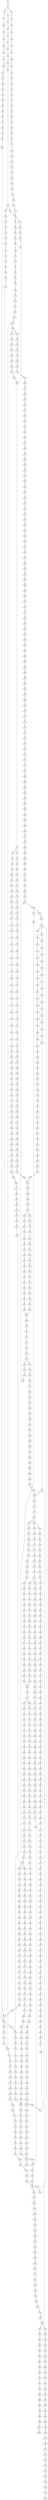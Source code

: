 strict digraph  {
	S0 -> S1 [ label = G ];
	S1 -> S2 [ label = T ];
	S1 -> S3 [ label = C ];
	S1 -> S4 [ label = G ];
	S2 -> S5 [ label = G ];
	S3 -> S6 [ label = G ];
	S4 -> S7 [ label = G ];
	S5 -> S8 [ label = C ];
	S6 -> S9 [ label = C ];
	S7 -> S10 [ label = C ];
	S8 -> S11 [ label = G ];
	S9 -> S12 [ label = G ];
	S10 -> S13 [ label = T ];
	S11 -> S14 [ label = T ];
	S12 -> S15 [ label = T ];
	S13 -> S16 [ label = T ];
	S14 -> S17 [ label = C ];
	S15 -> S18 [ label = C ];
	S16 -> S19 [ label = C ];
	S17 -> S20 [ label = G ];
	S18 -> S21 [ label = G ];
	S19 -> S22 [ label = G ];
	S20 -> S23 [ label = A ];
	S21 -> S24 [ label = T ];
	S22 -> S25 [ label = A ];
	S23 -> S26 [ label = A ];
	S24 -> S27 [ label = G ];
	S25 -> S28 [ label = A ];
	S26 -> S29 [ label = C ];
	S27 -> S30 [ label = C ];
	S28 -> S31 [ label = C ];
	S29 -> S32 [ label = C ];
	S29 -> S33 [ label = A ];
	S30 -> S34 [ label = A ];
	S31 -> S35 [ label = A ];
	S32 -> S36 [ label = T ];
	S33 -> S37 [ label = C ];
	S34 -> S38 [ label = T ];
	S35 -> S39 [ label = C ];
	S36 -> S40 [ label = T ];
	S36 -> S41 [ label = G ];
	S37 -> S42 [ label = C ];
	S38 -> S43 [ label = C ];
	S39 -> S44 [ label = G ];
	S40 -> S45 [ label = C ];
	S41 -> S46 [ label = T ];
	S42 -> S47 [ label = C ];
	S43 -> S48 [ label = C ];
	S44 -> S49 [ label = C ];
	S45 -> S50 [ label = G ];
	S46 -> S51 [ label = C ];
	S47 -> S52 [ label = G ];
	S48 -> S53 [ label = G ];
	S49 -> S54 [ label = G ];
	S50 -> S55 [ label = T ];
	S51 -> S56 [ label = G ];
	S52 -> S57 [ label = T ];
	S53 -> S58 [ label = C ];
	S54 -> S59 [ label = C ];
	S55 -> S60 [ label = A ];
	S56 -> S61 [ label = C ];
	S57 -> S62 [ label = A ];
	S58 -> S63 [ label = A ];
	S59 -> S64 [ label = A ];
	S60 -> S65 [ label = C ];
	S61 -> S66 [ label = G ];
	S62 -> S67 [ label = C ];
	S63 -> S68 [ label = C ];
	S64 -> S69 [ label = C ];
	S65 -> S70 [ label = T ];
	S66 -> S71 [ label = C ];
	S67 -> S72 [ label = G ];
	S68 -> S73 [ label = G ];
	S69 -> S74 [ label = G ];
	S70 -> S75 [ label = T ];
	S71 -> S76 [ label = G ];
	S71 -> S77 [ label = A ];
	S72 -> S78 [ label = T ];
	S73 -> S79 [ label = T ];
	S74 -> S80 [ label = T ];
	S75 -> S81 [ label = C ];
	S76 -> S82 [ label = A ];
	S77 -> S83 [ label = A ];
	S78 -> S84 [ label = C ];
	S79 -> S85 [ label = C ];
	S80 -> S86 [ label = C ];
	S81 -> S87 [ label = A ];
	S82 -> S88 [ label = G ];
	S83 -> S89 [ label = C ];
	S84 -> S90 [ label = C ];
	S85 -> S91 [ label = G ];
	S86 -> S92 [ label = C ];
	S87 -> S93 [ label = A ];
	S88 -> S94 [ label = C ];
	S89 -> S95 [ label = C ];
	S90 -> S96 [ label = A ];
	S91 -> S97 [ label = A ];
	S92 -> S98 [ label = A ];
	S93 -> S99 [ label = G ];
	S94 -> S100 [ label = A ];
	S95 -> S101 [ label = C ];
	S96 -> S102 [ label = G ];
	S97 -> S103 [ label = G ];
	S98 -> S104 [ label = G ];
	S99 -> S105 [ label = C ];
	S100 -> S106 [ label = G ];
	S101 -> S107 [ label = G ];
	S102 -> S108 [ label = C ];
	S103 -> S109 [ label = C ];
	S104 -> S108 [ label = C ];
	S105 -> S110 [ label = G ];
	S106 -> S111 [ label = T ];
	S107 -> S112 [ label = T ];
	S108 -> S113 [ label = T ];
	S108 -> S114 [ label = G ];
	S109 -> S115 [ label = G ];
	S110 -> S116 [ label = A ];
	S111 -> S117 [ label = G ];
	S112 -> S118 [ label = A ];
	S113 -> S119 [ label = T ];
	S114 -> S120 [ label = A ];
	S115 -> S121 [ label = A ];
	S116 -> S122 [ label = G ];
	S117 -> S123 [ label = C ];
	S118 -> S124 [ label = C ];
	S119 -> S125 [ label = C ];
	S120 -> S126 [ label = G ];
	S121 -> S127 [ label = G ];
	S122 -> S128 [ label = T ];
	S123 -> S129 [ label = A ];
	S124 -> S130 [ label = A ];
	S125 -> S131 [ label = A ];
	S126 -> S132 [ label = T ];
	S127 -> S133 [ label = T ];
	S128 -> S134 [ label = C ];
	S129 -> S135 [ label = A ];
	S130 -> S136 [ label = G ];
	S131 -> S137 [ label = C ];
	S132 -> S138 [ label = C ];
	S133 -> S139 [ label = C ];
	S134 -> S140 [ label = C ];
	S135 -> S141 [ label = C ];
	S136 -> S142 [ label = C ];
	S137 -> S143 [ label = G ];
	S138 -> S140 [ label = C ];
	S138 -> S144 [ label = T ];
	S139 -> S145 [ label = G ];
	S140 -> S146 [ label = C ];
	S141 -> S147 [ label = A ];
	S142 -> S148 [ label = A ];
	S143 -> S149 [ label = C ];
	S144 -> S150 [ label = C ];
	S145 -> S151 [ label = A ];
	S146 -> S152 [ label = T ];
	S146 -> S153 [ label = G ];
	S147 -> S154 [ label = G ];
	S148 -> S155 [ label = G ];
	S149 -> S156 [ label = C ];
	S150 -> S157 [ label = G ];
	S151 -> S158 [ label = A ];
	S152 -> S159 [ label = C ];
	S153 -> S160 [ label = C ];
	S154 -> S161 [ label = C ];
	S155 -> S162 [ label = G ];
	S156 -> S163 [ label = C ];
	S157 -> S164 [ label = T ];
	S158 -> S165 [ label = C ];
	S159 -> S166 [ label = C ];
	S160 -> S167 [ label = C ];
	S161 -> S168 [ label = T ];
	S162 -> S169 [ label = T ];
	S163 -> S170 [ label = T ];
	S164 -> S171 [ label = C ];
	S165 -> S172 [ label = C ];
	S166 -> S173 [ label = G ];
	S167 -> S174 [ label = T ];
	S168 -> S175 [ label = A ];
	S169 -> S176 [ label = G ];
	S170 -> S177 [ label = T ];
	S171 -> S178 [ label = T ];
	S172 -> S36 [ label = T ];
	S173 -> S179 [ label = G ];
	S174 -> S180 [ label = G ];
	S175 -> S181 [ label = C ];
	S176 -> S182 [ label = C ];
	S177 -> S183 [ label = C ];
	S178 -> S184 [ label = G ];
	S179 -> S185 [ label = T ];
	S180 -> S186 [ label = T ];
	S181 -> S187 [ label = G ];
	S182 -> S188 [ label = A ];
	S183 -> S189 [ label = A ];
	S184 -> S190 [ label = T ];
	S185 -> S191 [ label = C ];
	S186 -> S192 [ label = C ];
	S187 -> S193 [ label = A ];
	S188 -> S194 [ label = C ];
	S189 -> S195 [ label = T ];
	S190 -> S196 [ label = T ];
	S191 -> S197 [ label = T ];
	S192 -> S198 [ label = G ];
	S193 -> S199 [ label = G ];
	S194 -> S200 [ label = G ];
	S195 -> S201 [ label = C ];
	S196 -> S202 [ label = C ];
	S197 -> S203 [ label = G ];
	S198 -> S204 [ label = C ];
	S199 -> S205 [ label = A ];
	S200 -> S206 [ label = C ];
	S201 -> S207 [ label = C ];
	S202 -> S208 [ label = C ];
	S203 -> S209 [ label = G ];
	S204 -> S66 [ label = G ];
	S205 -> S210 [ label = A ];
	S206 -> S211 [ label = G ];
	S207 -> S212 [ label = A ];
	S208 -> S213 [ label = G ];
	S209 -> S214 [ label = A ];
	S210 -> S215 [ label = C ];
	S211 -> S216 [ label = G ];
	S212 -> S217 [ label = G ];
	S213 -> S218 [ label = T ];
	S214 -> S219 [ label = G ];
	S215 -> S220 [ label = T ];
	S216 -> S221 [ label = T ];
	S217 -> S222 [ label = A ];
	S218 -> S223 [ label = G ];
	S219 -> S224 [ label = G ];
	S220 -> S225 [ label = G ];
	S221 -> S226 [ label = G ];
	S222 -> S227 [ label = A ];
	S223 -> S228 [ label = G ];
	S224 -> S229 [ label = G ];
	S225 -> S230 [ label = G ];
	S226 -> S231 [ label = C ];
	S227 -> S232 [ label = C ];
	S228 -> S233 [ label = C ];
	S229 -> S234 [ label = T ];
	S230 -> S235 [ label = C ];
	S231 -> S236 [ label = C ];
	S232 -> S237 [ label = C ];
	S233 -> S238 [ label = C ];
	S234 -> S239 [ label = G ];
	S235 -> S240 [ label = G ];
	S236 -> S241 [ label = G ];
	S237 -> S242 [ label = A ];
	S237 -> S243 [ label = G ];
	S238 -> S244 [ label = C ];
	S239 -> S245 [ label = T ];
	S240 -> S246 [ label = C ];
	S241 -> S247 [ label = C ];
	S242 -> S248 [ label = G ];
	S242 -> S249 [ label = C ];
	S243 -> S250 [ label = G ];
	S244 -> S251 [ label = G ];
	S245 -> S252 [ label = T ];
	S246 -> S253 [ label = A ];
	S247 -> S254 [ label = A ];
	S248 -> S255 [ label = A ];
	S249 -> S256 [ label = C ];
	S250 -> S257 [ label = A ];
	S251 -> S258 [ label = T ];
	S252 -> S259 [ label = C ];
	S253 -> S260 [ label = G ];
	S254 -> S261 [ label = A ];
	S255 -> S262 [ label = C ];
	S256 -> S263 [ label = A ];
	S257 -> S264 [ label = C ];
	S258 -> S265 [ label = C ];
	S259 -> S266 [ label = C ];
	S260 -> S267 [ label = C ];
	S261 -> S268 [ label = C ];
	S262 -> S269 [ label = T ];
	S263 -> S270 [ label = C ];
	S264 -> S271 [ label = G ];
	S265 -> S272 [ label = C ];
	S266 -> S273 [ label = A ];
	S267 -> S274 [ label = G ];
	S268 -> S275 [ label = C ];
	S269 -> S276 [ label = C ];
	S270 -> S277 [ label = C ];
	S271 -> S278 [ label = C ];
	S272 -> S279 [ label = A ];
	S273 -> S280 [ label = G ];
	S274 -> S281 [ label = G ];
	S275 -> S282 [ label = A ];
	S276 -> S283 [ label = C ];
	S277 -> S284 [ label = C ];
	S278 -> S285 [ label = C ];
	S279 -> S286 [ label = G ];
	S280 -> S287 [ label = C ];
	S281 -> S288 [ label = G ];
	S282 -> S289 [ label = G ];
	S283 -> S290 [ label = C ];
	S284 -> S291 [ label = C ];
	S285 -> S292 [ label = C ];
	S286 -> S293 [ label = T ];
	S287 -> S294 [ label = A ];
	S288 -> S295 [ label = T ];
	S289 -> S296 [ label = T ];
	S290 -> S297 [ label = A ];
	S291 -> S298 [ label = T ];
	S292 -> S299 [ label = A ];
	S293 -> S300 [ label = A ];
	S294 -> S301 [ label = G ];
	S295 -> S302 [ label = G ];
	S296 -> S303 [ label = C ];
	S297 -> S304 [ label = T ];
	S298 -> S305 [ label = T ];
	S299 -> S306 [ label = T ];
	S300 -> S307 [ label = G ];
	S301 -> S308 [ label = A ];
	S302 -> S309 [ label = C ];
	S303 -> S310 [ label = G ];
	S304 -> S311 [ label = C ];
	S305 -> S312 [ label = C ];
	S306 -> S313 [ label = C ];
	S307 -> S314 [ label = G ];
	S307 -> S315 [ label = C ];
	S308 -> S316 [ label = T ];
	S309 -> S317 [ label = C ];
	S310 -> S318 [ label = C ];
	S311 -> S319 [ label = T ];
	S312 -> S320 [ label = C ];
	S312 -> S321 [ label = G ];
	S313 -> S322 [ label = G ];
	S314 -> S323 [ label = G ];
	S315 -> S324 [ label = T ];
	S316 -> S325 [ label = A ];
	S317 -> S326 [ label = G ];
	S318 -> S327 [ label = G ];
	S319 -> S328 [ label = G ];
	S320 -> S329 [ label = T ];
	S321 -> S330 [ label = A ];
	S322 -> S331 [ label = T ];
	S323 -> S332 [ label = T ];
	S324 -> S333 [ label = C ];
	S325 -> S334 [ label = A ];
	S326 -> S335 [ label = C ];
	S327 -> S336 [ label = C ];
	S328 -> S337 [ label = C ];
	S329 -> S338 [ label = G ];
	S330 -> S339 [ label = T ];
	S331 -> S340 [ label = C ];
	S332 -> S341 [ label = C ];
	S333 -> S342 [ label = C ];
	S334 -> S343 [ label = A ];
	S335 -> S344 [ label = C ];
	S336 -> S345 [ label = A ];
	S337 -> S346 [ label = C ];
	S338 -> S347 [ label = T ];
	S339 -> S348 [ label = C ];
	S340 -> S349 [ label = C ];
	S341 -> S350 [ label = A ];
	S342 -> S351 [ label = A ];
	S343 -> S352 [ label = A ];
	S344 -> S353 [ label = G ];
	S345 -> S354 [ label = G ];
	S346 -> S355 [ label = A ];
	S347 -> S356 [ label = C ];
	S348 -> S357 [ label = G ];
	S349 -> S358 [ label = T ];
	S350 -> S359 [ label = C ];
	S351 -> S360 [ label = C ];
	S352 -> S361 [ label = A ];
	S353 -> S362 [ label = G ];
	S354 -> S363 [ label = C ];
	S355 -> S364 [ label = G ];
	S356 -> S365 [ label = C ];
	S357 -> S366 [ label = T ];
	S358 -> S367 [ label = C ];
	S359 -> S368 [ label = T ];
	S360 -> S369 [ label = C ];
	S361 -> S370 [ label = C ];
	S362 -> S371 [ label = T ];
	S363 -> S372 [ label = C ];
	S364 -> S373 [ label = T ];
	S365 -> S374 [ label = T ];
	S366 -> S375 [ label = T ];
	S367 -> S376 [ label = T ];
	S368 -> S377 [ label = C ];
	S369 -> S378 [ label = G ];
	S370 -> S379 [ label = T ];
	S371 -> S380 [ label = G ];
	S372 -> S381 [ label = G ];
	S373 -> S382 [ label = C ];
	S374 -> S383 [ label = T ];
	S375 -> S384 [ label = T ];
	S376 -> S385 [ label = T ];
	S377 -> S386 [ label = G ];
	S378 -> S387 [ label = G ];
	S379 -> S388 [ label = T ];
	S380 -> S389 [ label = G ];
	S381 -> S390 [ label = G ];
	S382 -> S391 [ label = G ];
	S383 -> S392 [ label = G ];
	S384 -> S393 [ label = G ];
	S385 -> S394 [ label = C ];
	S386 -> S395 [ label = C ];
	S387 -> S396 [ label = A ];
	S388 -> S397 [ label = T ];
	S389 -> S398 [ label = T ];
	S390 -> S399 [ label = T ];
	S391 -> S400 [ label = T ];
	S392 -> S401 [ label = T ];
	S393 -> S402 [ label = T ];
	S394 -> S403 [ label = T ];
	S395 -> S404 [ label = T ];
	S396 -> S405 [ label = C ];
	S397 -> S406 [ label = G ];
	S398 -> S407 [ label = G ];
	S399 -> S408 [ label = G ];
	S400 -> S409 [ label = A ];
	S401 -> S410 [ label = A ];
	S402 -> S411 [ label = A ];
	S403 -> S412 [ label = C ];
	S404 -> S413 [ label = T ];
	S405 -> S414 [ label = G ];
	S406 -> S415 [ label = C ];
	S407 -> S416 [ label = G ];
	S408 -> S417 [ label = G ];
	S409 -> S418 [ label = A ];
	S410 -> S419 [ label = G ];
	S411 -> S420 [ label = G ];
	S412 -> S421 [ label = G ];
	S413 -> S422 [ label = C ];
	S414 -> S423 [ label = T ];
	S415 -> S424 [ label = C ];
	S416 -> S425 [ label = A ];
	S417 -> S426 [ label = A ];
	S418 -> S427 [ label = G ];
	S419 -> S428 [ label = G ];
	S420 -> S429 [ label = G ];
	S421 -> S430 [ label = G ];
	S422 -> S431 [ label = A ];
	S423 -> S432 [ label = C ];
	S424 -> S433 [ label = G ];
	S425 -> S434 [ label = A ];
	S426 -> S435 [ label = A ];
	S427 -> S436 [ label = A ];
	S428 -> S437 [ label = A ];
	S429 -> S438 [ label = A ];
	S430 -> S439 [ label = A ];
	S431 -> S440 [ label = T ];
	S432 -> S441 [ label = G ];
	S433 -> S442 [ label = T ];
	S434 -> S443 [ label = C ];
	S435 -> S444 [ label = G ];
	S436 -> S445 [ label = C ];
	S437 -> S446 [ label = G ];
	S438 -> S447 [ label = A ];
	S439 -> S448 [ label = G ];
	S440 -> S449 [ label = C ];
	S441 -> S450 [ label = T ];
	S442 -> S451 [ label = A ];
	S443 -> S452 [ label = C ];
	S444 -> S453 [ label = A ];
	S445 -> S454 [ label = G ];
	S446 -> S455 [ label = A ];
	S447 -> S456 [ label = A ];
	S448 -> S457 [ label = A ];
	S449 -> S458 [ label = C ];
	S450 -> S459 [ label = G ];
	S451 -> S460 [ label = G ];
	S452 -> S461 [ label = T ];
	S453 -> S462 [ label = A ];
	S454 -> S463 [ label = G ];
	S455 -> S464 [ label = G ];
	S456 -> S465 [ label = G ];
	S457 -> S466 [ label = G ];
	S458 -> S212 [ label = A ];
	S459 -> S467 [ label = A ];
	S460 -> S468 [ label = C ];
	S461 -> S469 [ label = C ];
	S462 -> S470 [ label = C ];
	S463 -> S471 [ label = C ];
	S464 -> S472 [ label = G ];
	S465 -> S473 [ label = G ];
	S466 -> S474 [ label = G ];
	S467 -> S475 [ label = C ];
	S468 -> S476 [ label = C ];
	S469 -> S477 [ label = G ];
	S470 -> S478 [ label = G ];
	S471 -> S479 [ label = T ];
	S472 -> S480 [ label = T ];
	S473 -> S481 [ label = T ];
	S474 -> S482 [ label = T ];
	S475 -> S483 [ label = C ];
	S476 -> S484 [ label = G ];
	S477 -> S485 [ label = G ];
	S478 -> S486 [ label = G ];
	S479 -> S487 [ label = C ];
	S480 -> S488 [ label = C ];
	S481 -> S489 [ label = C ];
	S482 -> S488 [ label = C ];
	S483 -> S490 [ label = G ];
	S484 -> S491 [ label = G ];
	S485 -> S492 [ label = C ];
	S486 -> S493 [ label = C ];
	S487 -> S494 [ label = T ];
	S488 -> S495 [ label = C ];
	S489 -> S496 [ label = C ];
	S490 -> S497 [ label = G ];
	S491 -> S498 [ label = T ];
	S492 -> S499 [ label = A ];
	S493 -> S500 [ label = A ];
	S494 -> S501 [ label = C ];
	S495 -> S502 [ label = C ];
	S496 -> S503 [ label = C ];
	S497 -> S504 [ label = T ];
	S498 -> S505 [ label = G ];
	S499 -> S506 [ label = C ];
	S500 -> S507 [ label = C ];
	S501 -> S508 [ label = G ];
	S502 -> S509 [ label = A ];
	S502 -> S510 [ label = G ];
	S503 -> S511 [ label = G ];
	S504 -> S512 [ label = C ];
	S505 -> S513 [ label = A ];
	S506 -> S514 [ label = G ];
	S507 -> S515 [ label = C ];
	S507 -> S516 [ label = T ];
	S508 -> S517 [ label = A ];
	S509 -> S518 [ label = G ];
	S510 -> S519 [ label = G ];
	S511 -> S520 [ label = A ];
	S512 -> S521 [ label = G ];
	S513 -> S522 [ label = C ];
	S514 -> S523 [ label = C ];
	S515 -> S524 [ label = G ];
	S516 -> S525 [ label = G ];
	S517 -> S526 [ label = A ];
	S518 -> S527 [ label = A ];
	S519 -> S528 [ label = A ];
	S520 -> S529 [ label = A ];
	S521 -> S530 [ label = C ];
	S522 -> S531 [ label = G ];
	S523 -> S532 [ label = G ];
	S524 -> S533 [ label = G ];
	S525 -> S534 [ label = G ];
	S526 -> S535 [ label = G ];
	S527 -> S536 [ label = G ];
	S528 -> S537 [ label = G ];
	S529 -> S538 [ label = G ];
	S530 -> S539 [ label = G ];
	S531 -> S540 [ label = T ];
	S532 -> S541 [ label = C ];
	S533 -> S542 [ label = G ];
	S534 -> S543 [ label = G ];
	S535 -> S544 [ label = T ];
	S536 -> S545 [ label = C ];
	S537 -> S546 [ label = G ];
	S538 -> S547 [ label = T ];
	S539 -> S548 [ label = T ];
	S540 -> S549 [ label = G ];
	S541 -> S550 [ label = G ];
	S542 -> S551 [ label = A ];
	S543 -> S552 [ label = A ];
	S544 -> S553 [ label = C ];
	S545 -> S554 [ label = C ];
	S546 -> S555 [ label = C ];
	S547 -> S556 [ label = C ];
	S548 -> S557 [ label = A ];
	S549 -> S558 [ label = G ];
	S550 -> S559 [ label = C ];
	S550 -> S560 [ label = G ];
	S551 -> S561 [ label = A ];
	S552 -> S562 [ label = A ];
	S553 -> S563 [ label = G ];
	S554 -> S564 [ label = A ];
	S555 -> S565 [ label = G ];
	S556 -> S566 [ label = G ];
	S557 -> S567 [ label = G ];
	S558 -> S568 [ label = G ];
	S559 -> S569 [ label = G ];
	S560 -> S570 [ label = C ];
	S561 -> S571 [ label = T ];
	S562 -> S572 [ label = C ];
	S563 -> S573 [ label = C ];
	S564 -> S574 [ label = C ];
	S565 -> S575 [ label = T ];
	S566 -> S576 [ label = A ];
	S567 -> S577 [ label = C ];
	S568 -> S578 [ label = T ];
	S569 -> S579 [ label = T ];
	S570 -> S580 [ label = T ];
	S571 -> S581 [ label = T ];
	S572 -> S582 [ label = T ];
	S573 -> S583 [ label = G ];
	S574 -> S584 [ label = G ];
	S575 -> S585 [ label = G ];
	S576 -> S586 [ label = G ];
	S577 -> S587 [ label = C ];
	S578 -> S588 [ label = A ];
	S579 -> S589 [ label = C ];
	S580 -> S590 [ label = G ];
	S581 -> S591 [ label = G ];
	S582 -> S592 [ label = G ];
	S583 -> S593 [ label = G ];
	S584 -> S594 [ label = G ];
	S585 -> S595 [ label = G ];
	S586 -> S596 [ label = G ];
	S587 -> S597 [ label = G ];
	S588 -> S598 [ label = C ];
	S589 -> S599 [ label = G ];
	S590 -> S600 [ label = G ];
	S591 -> S601 [ label = A ];
	S592 -> S602 [ label = G ];
	S593 -> S603 [ label = C ];
	S594 -> S604 [ label = T ];
	S595 -> S605 [ label = T ];
	S596 -> S606 [ label = T ];
	S597 -> S607 [ label = C ];
	S598 -> S608 [ label = T ];
	S599 -> S609 [ label = A ];
	S600 -> S610 [ label = A ];
	S601 -> S611 [ label = A ];
	S602 -> S612 [ label = A ];
	S603 -> S613 [ label = T ];
	S604 -> S614 [ label = T ];
	S605 -> S615 [ label = A ];
	S606 -> S616 [ label = A ];
	S607 -> S617 [ label = T ];
	S608 -> S618 [ label = A ];
	S609 -> S619 [ label = C ];
	S610 -> S620 [ label = A ];
	S611 -> S621 [ label = C ];
	S612 -> S622 [ label = C ];
	S613 -> S623 [ label = A ];
	S614 -> S624 [ label = A ];
	S615 -> S625 [ label = T ];
	S616 -> S626 [ label = T ];
	S617 -> S627 [ label = G ];
	S618 -> S628 [ label = T ];
	S619 -> S629 [ label = G ];
	S620 -> S630 [ label = T ];
	S621 -> S631 [ label = C ];
	S622 -> S632 [ label = C ];
	S623 -> S633 [ label = T ];
	S624 -> S634 [ label = C ];
	S625 -> S635 [ label = G ];
	S626 -> S636 [ label = A ];
	S627 -> S637 [ label = G ];
	S628 -> S638 [ label = T ];
	S629 -> S639 [ label = C ];
	S630 -> S640 [ label = G ];
	S631 -> S641 [ label = C ];
	S632 -> S642 [ label = C ];
	S633 -> S643 [ label = A ];
	S634 -> S644 [ label = T ];
	S635 -> S645 [ label = A ];
	S636 -> S646 [ label = A ];
	S637 -> S647 [ label = A ];
	S638 -> S648 [ label = G ];
	S639 -> S649 [ label = G ];
	S640 -> S650 [ label = G ];
	S641 -> S651 [ label = G ];
	S642 -> S652 [ label = G ];
	S643 -> S653 [ label = G ];
	S644 -> S654 [ label = G ];
	S645 -> S655 [ label = G ];
	S646 -> S656 [ label = G ];
	S647 -> S657 [ label = A ];
	S648 -> S658 [ label = G ];
	S649 -> S659 [ label = C ];
	S650 -> S660 [ label = G ];
	S651 -> S661 [ label = T ];
	S652 -> S662 [ label = T ];
	S653 -> S663 [ label = T ];
	S654 -> S664 [ label = C ];
	S655 -> S665 [ label = C ];
	S656 -> S666 [ label = T ];
	S657 -> S667 [ label = G ];
	S658 -> S668 [ label = A ];
	S659 -> S669 [ label = C ];
	S660 -> S670 [ label = G ];
	S661 -> S671 [ label = C ];
	S662 -> S672 [ label = C ];
	S663 -> S673 [ label = A ];
	S664 -> S674 [ label = A ];
	S665 -> S675 [ label = G ];
	S666 -> S676 [ label = C ];
	S667 -> S677 [ label = A ];
	S668 -> S678 [ label = A ];
	S669 -> S679 [ label = T ];
	S670 -> S680 [ label = T ];
	S671 -> S681 [ label = T ];
	S672 -> S682 [ label = T ];
	S673 -> S683 [ label = G ];
	S674 -> S684 [ label = G ];
	S675 -> S685 [ label = G ];
	S676 -> S686 [ label = G ];
	S677 -> S687 [ label = A ];
	S678 -> S688 [ label = C ];
	S679 -> S689 [ label = C ];
	S680 -> S690 [ label = C ];
	S681 -> S691 [ label = C ];
	S682 -> S691 [ label = C ];
	S683 -> S692 [ label = C ];
	S684 -> S693 [ label = A ];
	S685 -> S694 [ label = T ];
	S686 -> S695 [ label = T ];
	S687 -> S470 [ label = C ];
	S688 -> S696 [ label = G ];
	S689 -> S697 [ label = G ];
	S690 -> S698 [ label = C ];
	S691 -> S699 [ label = G ];
	S692 -> S700 [ label = C ];
	S693 -> S701 [ label = C ];
	S694 -> S702 [ label = C ];
	S695 -> S703 [ label = G ];
	S696 -> S704 [ label = G ];
	S697 -> S705 [ label = G ];
	S698 -> S706 [ label = G ];
	S699 -> S707 [ label = G ];
	S700 -> S708 [ label = G ];
	S701 -> S709 [ label = G ];
	S702 -> S710 [ label = G ];
	S703 -> S711 [ label = G ];
	S704 -> S712 [ label = T ];
	S705 -> S713 [ label = G ];
	S706 -> S714 [ label = C ];
	S707 -> S715 [ label = C ];
	S708 -> S716 [ label = A ];
	S709 -> S717 [ label = G ];
	S710 -> S718 [ label = C ];
	S711 -> S719 [ label = T ];
	S712 -> S720 [ label = A ];
	S713 -> S721 [ label = C ];
	S714 -> S722 [ label = C ];
	S715 -> S723 [ label = A ];
	S716 -> S724 [ label = A ];
	S717 -> S725 [ label = A ];
	S718 -> S726 [ label = A ];
	S719 -> S727 [ label = A ];
	S720 -> S728 [ label = C ];
	S721 -> S729 [ label = T ];
	S722 -> S730 [ label = G ];
	S723 -> S731 [ label = C ];
	S724 -> S732 [ label = A ];
	S725 -> S733 [ label = C ];
	S726 -> S734 [ label = C ];
	S727 -> S735 [ label = C ];
	S728 -> S736 [ label = G ];
	S729 -> S737 [ label = C ];
	S730 -> S738 [ label = G ];
	S731 -> S739 [ label = C ];
	S732 -> S740 [ label = C ];
	S733 -> S741 [ label = A ];
	S734 -> S742 [ label = G ];
	S735 -> S743 [ label = C ];
	S736 -> S744 [ label = A ];
	S737 -> S745 [ label = A ];
	S738 -> S746 [ label = A ];
	S739 -> S747 [ label = G ];
	S740 -> S748 [ label = C ];
	S741 -> S749 [ label = C ];
	S742 -> S750 [ label = C ];
	S743 -> S751 [ label = G ];
	S744 -> S752 [ label = A ];
	S745 -> S753 [ label = C ];
	S746 -> S754 [ label = A ];
	S747 -> S755 [ label = A ];
	S748 -> S756 [ label = C ];
	S749 -> S757 [ label = A ];
	S750 -> S758 [ label = G ];
	S751 -> S759 [ label = G ];
	S752 -> S760 [ label = G ];
	S753 -> S761 [ label = G ];
	S754 -> S762 [ label = C ];
	S755 -> S763 [ label = G ];
	S755 -> S764 [ label = A ];
	S756 -> S765 [ label = C ];
	S757 -> S766 [ label = C ];
	S758 -> S767 [ label = C ];
	S759 -> S768 [ label = T ];
	S760 -> S769 [ label = A ];
	S761 -> S770 [ label = T ];
	S762 -> S771 [ label = T ];
	S763 -> S772 [ label = T ];
	S764 -> S773 [ label = T ];
	S765 -> S774 [ label = G ];
	S766 -> S775 [ label = C ];
	S767 -> S550 [ label = G ];
	S768 -> S776 [ label = G ];
	S769 -> S777 [ label = A ];
	S770 -> S778 [ label = C ];
	S771 -> S779 [ label = G ];
	S772 -> S780 [ label = C ];
	S773 -> S781 [ label = G ];
	S774 -> S782 [ label = A ];
	S775 -> S783 [ label = T ];
	S776 -> S784 [ label = G ];
	S777 -> S785 [ label = G ];
	S778 -> S786 [ label = C ];
	S779 -> S787 [ label = C ];
	S780 -> S788 [ label = C ];
	S781 -> S789 [ label = T ];
	S782 -> S790 [ label = C ];
	S783 -> S791 [ label = C ];
	S784 -> S792 [ label = T ];
	S785 -> S793 [ label = T ];
	S786 -> S794 [ label = A ];
	S787 -> S795 [ label = A ];
	S788 -> S796 [ label = A ];
	S789 -> S797 [ label = A ];
	S790 -> S798 [ label = T ];
	S791 -> S799 [ label = T ];
	S792 -> S800 [ label = T ];
	S793 -> S801 [ label = G ];
	S794 -> S104 [ label = G ];
	S795 -> S802 [ label = A ];
	S796 -> S803 [ label = G ];
	S797 -> S804 [ label = G ];
	S798 -> S805 [ label = A ];
	S799 -> S806 [ label = A ];
	S800 -> S807 [ label = A ];
	S801 -> S808 [ label = T ];
	S802 -> S809 [ label = C ];
	S803 -> S810 [ label = T ];
	S803 -> S811 [ label = C ];
	S804 -> S812 [ label = T ];
	S805 -> S813 [ label = G ];
	S806 -> S814 [ label = G ];
	S807 -> S815 [ label = G ];
	S808 -> S816 [ label = C ];
	S809 -> S817 [ label = C ];
	S810 -> S818 [ label = A ];
	S811 -> S819 [ label = T ];
	S812 -> S820 [ label = T ];
	S813 -> S821 [ label = A ];
	S814 -> S822 [ label = A ];
	S815 -> S823 [ label = A ];
	S816 -> S824 [ label = C ];
	S817 -> S825 [ label = A ];
	S818 -> S307 [ label = G ];
	S819 -> S119 [ label = T ];
	S820 -> S826 [ label = T ];
	S821 -> S827 [ label = A ];
	S822 -> S828 [ label = A ];
	S823 -> S829 [ label = A ];
	S824 -> S830 [ label = T ];
	S825 -> S831 [ label = G ];
	S826 -> S832 [ label = C ];
	S827 -> S833 [ label = T ];
	S828 -> S834 [ label = C ];
	S829 -> S835 [ label = G ];
	S830 -> S836 [ label = G ];
	S831 -> S837 [ label = A ];
	S832 -> S838 [ label = A ];
	S833 -> S839 [ label = C ];
	S834 -> S840 [ label = G ];
	S835 -> S841 [ label = G ];
	S836 -> S842 [ label = G ];
	S837 -> S843 [ label = A ];
	S838 -> S844 [ label = C ];
	S839 -> S845 [ label = G ];
	S840 -> S846 [ label = A ];
	S841 -> S847 [ label = G ];
	S842 -> S848 [ label = C ];
	S843 -> S849 [ label = C ];
	S844 -> S850 [ label = T ];
	S845 -> S851 [ label = G ];
	S846 -> S852 [ label = G ];
	S847 -> S853 [ label = G ];
	S848 -> S854 [ label = C ];
	S849 -> S855 [ label = A ];
	S850 -> S856 [ label = C ];
	S851 -> S857 [ label = G ];
	S852 -> S858 [ label = G ];
	S853 -> S859 [ label = G ];
	S854 -> S860 [ label = T ];
	S855 -> S861 [ label = G ];
	S856 -> S862 [ label = C ];
	S857 -> S863 [ label = T ];
	S858 -> S864 [ label = T ];
	S859 -> S865 [ label = T ];
	S860 -> S866 [ label = G ];
	S861 -> S867 [ label = C ];
	S862 -> S868 [ label = T ];
	S863 -> S869 [ label = A ];
	S864 -> S870 [ label = G ];
	S865 -> S871 [ label = C ];
	S866 -> S872 [ label = G ];
	S867 -> S873 [ label = C ];
	S868 -> S874 [ label = T ];
	S869 -> S875 [ label = T ];
	S870 -> S876 [ label = T ];
	S871 -> S877 [ label = C ];
	S872 -> S878 [ label = G ];
	S873 -> S879 [ label = G ];
	S874 -> S880 [ label = T ];
	S875 -> S881 [ label = C ];
	S876 -> S882 [ label = C ];
	S877 -> S883 [ label = G ];
	S878 -> S884 [ label = T ];
	S879 -> S885 [ label = T ];
	S880 -> S886 [ label = C ];
	S881 -> S887 [ label = C ];
	S882 -> S888 [ label = C ];
	S883 -> S889 [ label = T ];
	S884 -> S890 [ label = C ];
	S885 -> S891 [ label = C ];
	S886 -> S892 [ label = A ];
	S887 -> S893 [ label = C ];
	S888 -> S894 [ label = C ];
	S889 -> S895 [ label = C ];
	S890 -> S896 [ label = C ];
	S891 -> S897 [ label = C ];
	S892 -> S898 [ label = T ];
	S893 -> S899 [ label = G ];
	S894 -> S900 [ label = T ];
	S895 -> S901 [ label = G ];
	S896 -> S902 [ label = C ];
	S897 -> S903 [ label = T ];
	S898 -> S904 [ label = C ];
	S899 -> S905 [ label = A ];
	S900 -> S906 [ label = G ];
	S901 -> S907 [ label = G ];
	S902 -> S908 [ label = G ];
	S903 -> S909 [ label = C ];
	S904 -> S910 [ label = C ];
	S905 -> S911 [ label = A ];
	S906 -> S912 [ label = T ];
	S907 -> S913 [ label = A ];
	S908 -> S914 [ label = A ];
	S909 -> S915 [ label = T ];
	S910 -> S916 [ label = A ];
	S911 -> S917 [ label = A ];
	S912 -> S918 [ label = C ];
	S913 -> S919 [ label = A ];
	S914 -> S920 [ label = G ];
	S915 -> S921 [ label = G ];
	S916 -> S217 [ label = G ];
	S917 -> S922 [ label = G ];
	S918 -> S923 [ label = C ];
	S919 -> S924 [ label = C ];
	S920 -> S925 [ label = T ];
	S921 -> S926 [ label = T ];
	S922 -> S927 [ label = T ];
	S923 -> S928 [ label = T ];
	S924 -> S929 [ label = A ];
	S924 -> S930 [ label = T ];
	S925 -> S931 [ label = C ];
	S926 -> S932 [ label = C ];
	S927 -> S933 [ label = G ];
	S928 -> S934 [ label = A ];
	S929 -> S935 [ label = G ];
	S930 -> S936 [ label = A ];
	S931 -> S937 [ label = C ];
	S932 -> S938 [ label = G ];
	S933 -> S939 [ label = T ];
	S934 -> S940 [ label = C ];
	S935 -> S941 [ label = G ];
	S936 -> S942 [ label = C ];
	S937 -> S796 [ label = A ];
	S938 -> S943 [ label = T ];
	S939 -> S944 [ label = C ];
	S940 -> S945 [ label = T ];
	S941 -> S946 [ label = A ];
	S942 -> S947 [ label = A ];
	S943 -> S948 [ label = G ];
	S944 -> S949 [ label = G ];
	S945 -> S950 [ label = A ];
	S946 -> S951 [ label = A ];
	S947 -> S952 [ label = A ];
	S948 -> S953 [ label = G ];
	S949 -> S954 [ label = T ];
	S950 -> S955 [ label = C ];
	S951 -> S956 [ label = T ];
	S952 -> S957 [ label = C ];
	S953 -> S958 [ label = T ];
	S954 -> S959 [ label = C ];
	S955 -> S960 [ label = C ];
	S956 -> S961 [ label = A ];
	S957 -> S962 [ label = G ];
	S958 -> S727 [ label = A ];
	S959 -> S963 [ label = G ];
	S960 -> S964 [ label = A ];
	S961 -> S965 [ label = G ];
	S962 -> S966 [ label = A ];
	S963 -> S967 [ label = G ];
	S964 -> S968 [ label = G ];
	S965 -> S969 [ label = T ];
	S966 -> S970 [ label = A ];
	S967 -> S971 [ label = A ];
	S968 -> S972 [ label = G ];
	S969 -> S973 [ label = C ];
	S970 -> S974 [ label = A ];
	S971 -> S975 [ label = A ];
	S972 -> S976 [ label = A ];
	S973 -> S977 [ label = T ];
	S974 -> S978 [ label = A ];
	S975 -> S924 [ label = C ];
	S976 -> S979 [ label = G ];
	S977 -> S980 [ label = C ];
	S978 -> S981 [ label = C ];
	S979 -> S982 [ label = A ];
	S980 -> S983 [ label = T ];
	S981 -> S984 [ label = A ];
	S982 -> S985 [ label = G ];
	S983 -> S986 [ label = C ];
	S984 -> S987 [ label = G ];
	S985 -> S988 [ label = T ];
	S986 -> S989 [ label = T ];
	S987 -> S990 [ label = A ];
	S988 -> S991 [ label = C ];
	S989 -> S992 [ label = G ];
	S990 -> S993 [ label = A ];
	S991 -> S994 [ label = A ];
	S992 -> S995 [ label = A ];
	S993 -> S996 [ label = G ];
	S994 -> S997 [ label = G ];
	S995 -> S998 [ label = G ];
	S996 -> S999 [ label = G ];
	S997 -> S1000 [ label = G ];
	S998 -> S1001 [ label = T ];
	S999 -> S1002 [ label = G ];
	S1000 -> S1003 [ label = A ];
	S1001 -> S1004 [ label = A ];
	S1002 -> S1005 [ label = G ];
	S1003 -> S1006 [ label = C ];
	S1005 -> S1007 [ label = T ];
	S1006 -> S1008 [ label = C ];
	S1007 -> S1009 [ label = C ];
	S1008 -> S1010 [ label = A ];
	S1009 -> S1011 [ label = T ];
	S1010 -> S1012 [ label = G ];
	S1011 -> S1013 [ label = C ];
	S1012 -> S1014 [ label = T ];
	S1013 -> S1015 [ label = T ];
	S1014 -> S1016 [ label = C ];
	S1015 -> S1017 [ label = C ];
	S1016 -> S1018 [ label = T ];
	S1017 -> S1019 [ label = G ];
	S1018 -> S1020 [ label = C ];
	S1019 -> S1021 [ label = T ];
	S1020 -> S1022 [ label = T ];
	S1021 -> S1023 [ label = G ];
	S1022 -> S1024 [ label = G ];
	S1023 -> S1025 [ label = G ];
	S1024 -> S1026 [ label = T ];
	S1025 -> S1027 [ label = T ];
	S1026 -> S1028 [ label = A ];
	S1027 -> S1029 [ label = A ];
}
